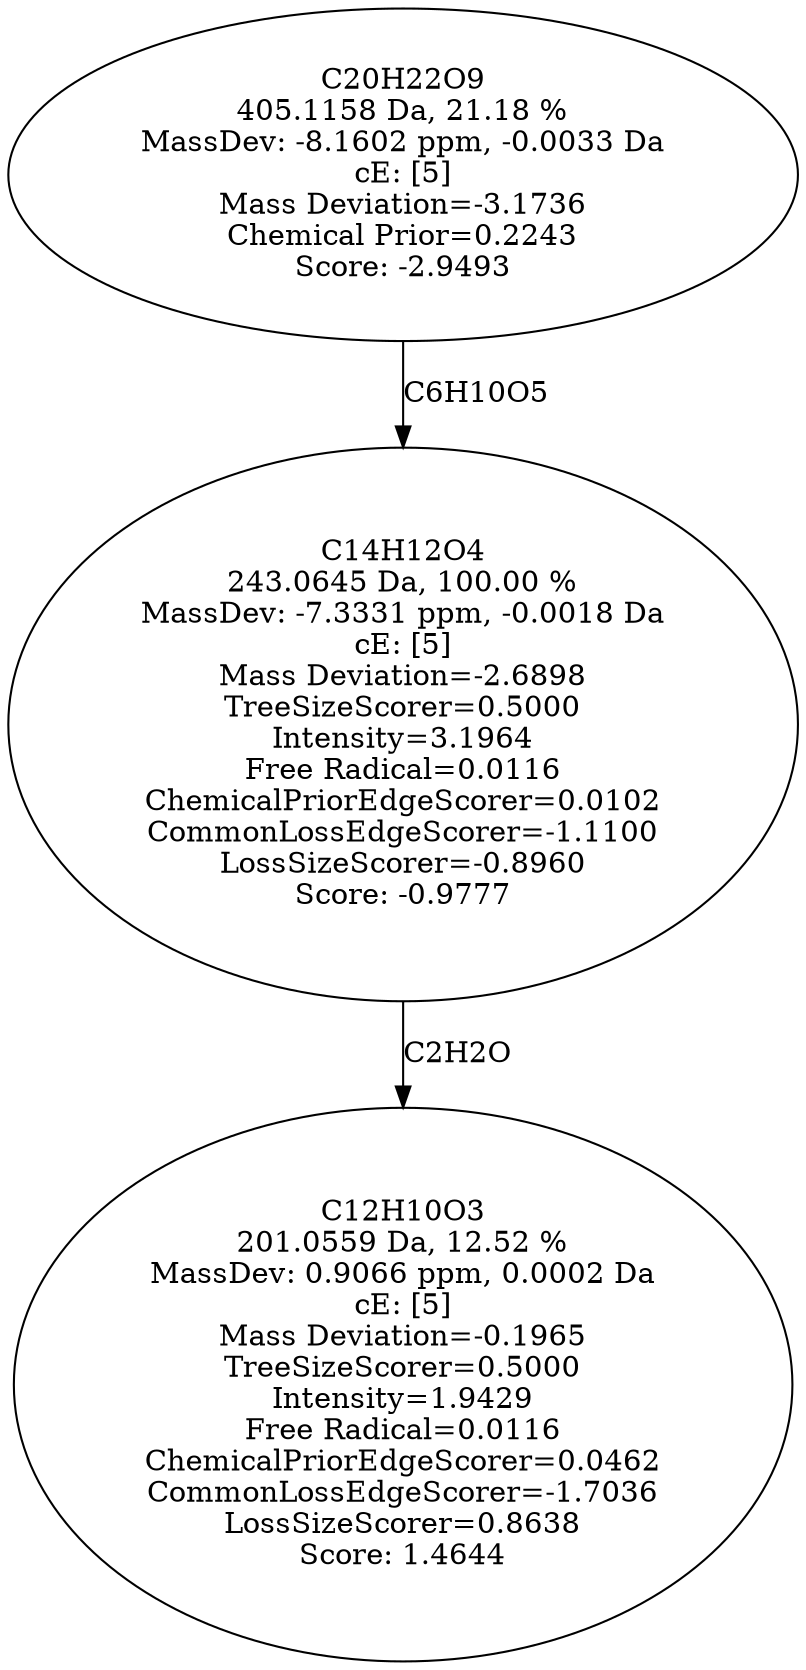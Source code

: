 strict digraph {
v1 [label="C12H10O3\n201.0559 Da, 12.52 %\nMassDev: 0.9066 ppm, 0.0002 Da\ncE: [5]\nMass Deviation=-0.1965\nTreeSizeScorer=0.5000\nIntensity=1.9429\nFree Radical=0.0116\nChemicalPriorEdgeScorer=0.0462\nCommonLossEdgeScorer=-1.7036\nLossSizeScorer=0.8638\nScore: 1.4644"];
v2 [label="C14H12O4\n243.0645 Da, 100.00 %\nMassDev: -7.3331 ppm, -0.0018 Da\ncE: [5]\nMass Deviation=-2.6898\nTreeSizeScorer=0.5000\nIntensity=3.1964\nFree Radical=0.0116\nChemicalPriorEdgeScorer=0.0102\nCommonLossEdgeScorer=-1.1100\nLossSizeScorer=-0.8960\nScore: -0.9777"];
v3 [label="C20H22O9\n405.1158 Da, 21.18 %\nMassDev: -8.1602 ppm, -0.0033 Da\ncE: [5]\nMass Deviation=-3.1736\nChemical Prior=0.2243\nScore: -2.9493"];
v2 -> v1 [label="C2H2O"];
v3 -> v2 [label="C6H10O5"];
}